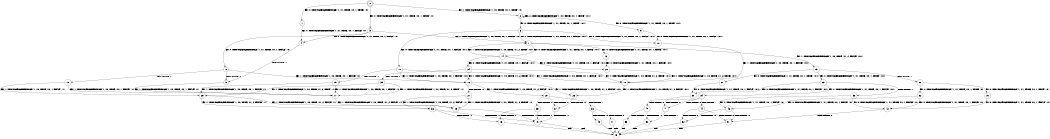 digraph BCG {
size = "7, 10.5";
center = TRUE;
node [shape = circle];
0 [peripheries = 2];
0 -> 1 [label = "EX !0 !ATOMIC_EXCH_BRANCH (1, +1, TRUE, +0, 1, TRUE) !:0:"];
0 -> 2 [label = "EX !1 !ATOMIC_EXCH_BRANCH (1, +0, TRUE, +0, 1, TRUE) !:0:"];
0 -> 3 [label = "EX !0 !ATOMIC_EXCH_BRANCH (1, +1, TRUE, +0, 1, TRUE) !:0:"];
1 -> 4 [label = "EX !0 !ATOMIC_EXCH_BRANCH (1, +1, TRUE, +0, 1, FALSE) !:0:"];
2 -> 5 [label = "EX !0 !ATOMIC_EXCH_BRANCH (1, +1, TRUE, +0, 1, TRUE) !:0:1:"];
2 -> 6 [label = "EX !0 !ATOMIC_EXCH_BRANCH (1, +1, TRUE, +0, 1, TRUE) !:0:1:"];
2 -> 2 [label = "EX !1 !ATOMIC_EXCH_BRANCH (1, +0, TRUE, +0, 1, TRUE) !:0:1:"];
3 -> 4 [label = "EX !0 !ATOMIC_EXCH_BRANCH (1, +1, TRUE, +0, 1, FALSE) !:0:"];
3 -> 7 [label = "EX !1 !ATOMIC_EXCH_BRANCH (1, +0, TRUE, +0, 1, FALSE) !:0:"];
3 -> 8 [label = "EX !0 !ATOMIC_EXCH_BRANCH (1, +1, TRUE, +0, 1, FALSE) !:0:"];
4 -> 9 [label = "TERMINATE !0"];
5 -> 10 [label = "EX !0 !ATOMIC_EXCH_BRANCH (1, +1, TRUE, +0, 1, FALSE) !:0:1:"];
6 -> 10 [label = "EX !0 !ATOMIC_EXCH_BRANCH (1, +1, TRUE, +0, 1, FALSE) !:0:1:"];
6 -> 7 [label = "EX !1 !ATOMIC_EXCH_BRANCH (1, +0, TRUE, +0, 1, FALSE) !:0:1:"];
6 -> 11 [label = "EX !0 !ATOMIC_EXCH_BRANCH (1, +1, TRUE, +0, 1, FALSE) !:0:1:"];
7 -> 12 [label = "EX !0 !ATOMIC_EXCH_BRANCH (1, +1, TRUE, +0, 1, TRUE) !:0:1:"];
7 -> 13 [label = "EX !1 !ATOMIC_EXCH_BRANCH (1, +0, TRUE, +1, 2, FALSE) !:0:1:"];
7 -> 14 [label = "EX !0 !ATOMIC_EXCH_BRANCH (1, +1, TRUE, +0, 1, TRUE) !:0:1:"];
8 -> 9 [label = "TERMINATE !0"];
8 -> 15 [label = "TERMINATE !0"];
8 -> 16 [label = "EX !1 !ATOMIC_EXCH_BRANCH (1, +0, TRUE, +0, 1, FALSE) !:0:"];
9 -> 17 [label = "EX !1 !ATOMIC_EXCH_BRANCH (1, +0, TRUE, +0, 1, FALSE) !:1:"];
10 -> 18 [label = "EX !1 !ATOMIC_EXCH_BRANCH (1, +0, TRUE, +0, 1, FALSE) !:0:1:"];
11 -> 18 [label = "EX !1 !ATOMIC_EXCH_BRANCH (1, +0, TRUE, +0, 1, FALSE) !:0:1:"];
11 -> 19 [label = "TERMINATE !0"];
11 -> 16 [label = "EX !1 !ATOMIC_EXCH_BRANCH (1, +0, TRUE, +0, 1, FALSE) !:0:1:"];
12 -> 20 [label = "EX !0 !ATOMIC_EXCH_BRANCH (1, +1, TRUE, +0, 1, FALSE) !:0:1:"];
13 -> 21 [label = "EX !0 !ATOMIC_EXCH_BRANCH (1, +1, TRUE, +0, 1, TRUE) !:0:1:"];
13 -> 22 [label = "TERMINATE !1"];
13 -> 23 [label = "EX !0 !ATOMIC_EXCH_BRANCH (1, +1, TRUE, +0, 1, TRUE) !:0:1:"];
14 -> 20 [label = "EX !0 !ATOMIC_EXCH_BRANCH (1, +1, TRUE, +0, 1, FALSE) !:0:1:"];
14 -> 7 [label = "EX !1 !ATOMIC_EXCH_BRANCH (1, +0, TRUE, +1, 2, TRUE) !:0:1:"];
14 -> 24 [label = "EX !0 !ATOMIC_EXCH_BRANCH (1, +1, TRUE, +0, 1, FALSE) !:0:1:"];
15 -> 17 [label = "EX !1 !ATOMIC_EXCH_BRANCH (1, +0, TRUE, +0, 1, FALSE) !:1:"];
15 -> 25 [label = "EX !1 !ATOMIC_EXCH_BRANCH (1, +0, TRUE, +0, 1, FALSE) !:1:"];
16 -> 26 [label = "EX !1 !ATOMIC_EXCH_BRANCH (1, +0, TRUE, +1, 2, FALSE) !:0:1:"];
16 -> 27 [label = "TERMINATE !0"];
16 -> 28 [label = "EX !1 !ATOMIC_EXCH_BRANCH (1, +0, TRUE, +1, 2, FALSE) !:0:1:"];
17 -> 29 [label = "EX !1 !ATOMIC_EXCH_BRANCH (1, +0, TRUE, +1, 2, FALSE) !:1:"];
18 -> 26 [label = "EX !1 !ATOMIC_EXCH_BRANCH (1, +0, TRUE, +1, 2, FALSE) !:0:1:"];
19 -> 17 [label = "EX !1 !ATOMIC_EXCH_BRANCH (1, +0, TRUE, +0, 1, FALSE) !:1:"];
19 -> 25 [label = "EX !1 !ATOMIC_EXCH_BRANCH (1, +0, TRUE, +0, 1, FALSE) !:1:"];
20 -> 18 [label = "EX !1 !ATOMIC_EXCH_BRANCH (1, +0, TRUE, +1, 2, TRUE) !:0:1:"];
21 -> 30 [label = "EX !0 !ATOMIC_EXCH_BRANCH (1, +1, TRUE, +0, 1, FALSE) !:0:1:"];
22 -> 31 [label = "EX !0 !ATOMIC_EXCH_BRANCH (1, +1, TRUE, +0, 1, TRUE) !:0:"];
22 -> 32 [label = "EX !0 !ATOMIC_EXCH_BRANCH (1, +1, TRUE, +0, 1, TRUE) !:0:"];
23 -> 30 [label = "EX !0 !ATOMIC_EXCH_BRANCH (1, +1, TRUE, +0, 1, FALSE) !:0:1:"];
23 -> 33 [label = "TERMINATE !1"];
23 -> 34 [label = "EX !0 !ATOMIC_EXCH_BRANCH (1, +1, TRUE, +0, 1, FALSE) !:0:1:"];
24 -> 18 [label = "EX !1 !ATOMIC_EXCH_BRANCH (1, +0, TRUE, +1, 2, TRUE) !:0:1:"];
24 -> 35 [label = "TERMINATE !0"];
24 -> 16 [label = "EX !1 !ATOMIC_EXCH_BRANCH (1, +0, TRUE, +1, 2, TRUE) !:0:1:"];
25 -> 29 [label = "EX !1 !ATOMIC_EXCH_BRANCH (1, +0, TRUE, +1, 2, FALSE) !:1:"];
25 -> 36 [label = "EX !1 !ATOMIC_EXCH_BRANCH (1, +0, TRUE, +1, 2, FALSE) !:1:"];
26 -> 37 [label = "TERMINATE !0"];
27 -> 29 [label = "EX !1 !ATOMIC_EXCH_BRANCH (1, +0, TRUE, +1, 2, FALSE) !:1:"];
27 -> 36 [label = "EX !1 !ATOMIC_EXCH_BRANCH (1, +0, TRUE, +1, 2, FALSE) !:1:"];
28 -> 37 [label = "TERMINATE !0"];
28 -> 38 [label = "TERMINATE !1"];
28 -> 39 [label = "TERMINATE !0"];
29 -> 40 [label = "TERMINATE !1"];
30 -> 41 [label = "TERMINATE !0"];
31 -> 42 [label = "EX !0 !ATOMIC_EXCH_BRANCH (1, +1, TRUE, +0, 1, FALSE) !:0:"];
32 -> 42 [label = "EX !0 !ATOMIC_EXCH_BRANCH (1, +1, TRUE, +0, 1, FALSE) !:0:"];
32 -> 43 [label = "EX !0 !ATOMIC_EXCH_BRANCH (1, +1, TRUE, +0, 1, FALSE) !:0:"];
33 -> 42 [label = "EX !0 !ATOMIC_EXCH_BRANCH (1, +1, TRUE, +0, 1, FALSE) !:0:"];
33 -> 43 [label = "EX !0 !ATOMIC_EXCH_BRANCH (1, +1, TRUE, +0, 1, FALSE) !:0:"];
34 -> 41 [label = "TERMINATE !0"];
34 -> 44 [label = "TERMINATE !1"];
34 -> 45 [label = "TERMINATE !0"];
35 -> 17 [label = "EX !1 !ATOMIC_EXCH_BRANCH (1, +0, TRUE, +1, 2, TRUE) !:1:"];
35 -> 25 [label = "EX !1 !ATOMIC_EXCH_BRANCH (1, +0, TRUE, +1, 2, TRUE) !:1:"];
36 -> 40 [label = "TERMINATE !1"];
36 -> 46 [label = "TERMINATE !1"];
37 -> 40 [label = "TERMINATE !1"];
38 -> 47 [label = "TERMINATE !0"];
38 -> 48 [label = "TERMINATE !0"];
39 -> 40 [label = "TERMINATE !1"];
39 -> 46 [label = "TERMINATE !1"];
40 -> 49 [label = "exit"];
41 -> 50 [label = "TERMINATE !1"];
42 -> 51 [label = "TERMINATE !0"];
43 -> 51 [label = "TERMINATE !0"];
43 -> 52 [label = "TERMINATE !0"];
44 -> 51 [label = "TERMINATE !0"];
44 -> 52 [label = "TERMINATE !0"];
45 -> 50 [label = "TERMINATE !1"];
45 -> 53 [label = "TERMINATE !1"];
46 -> 49 [label = "exit"];
47 -> 49 [label = "exit"];
48 -> 49 [label = "exit"];
50 -> 49 [label = "exit"];
51 -> 49 [label = "exit"];
52 -> 49 [label = "exit"];
53 -> 49 [label = "exit"];
}
